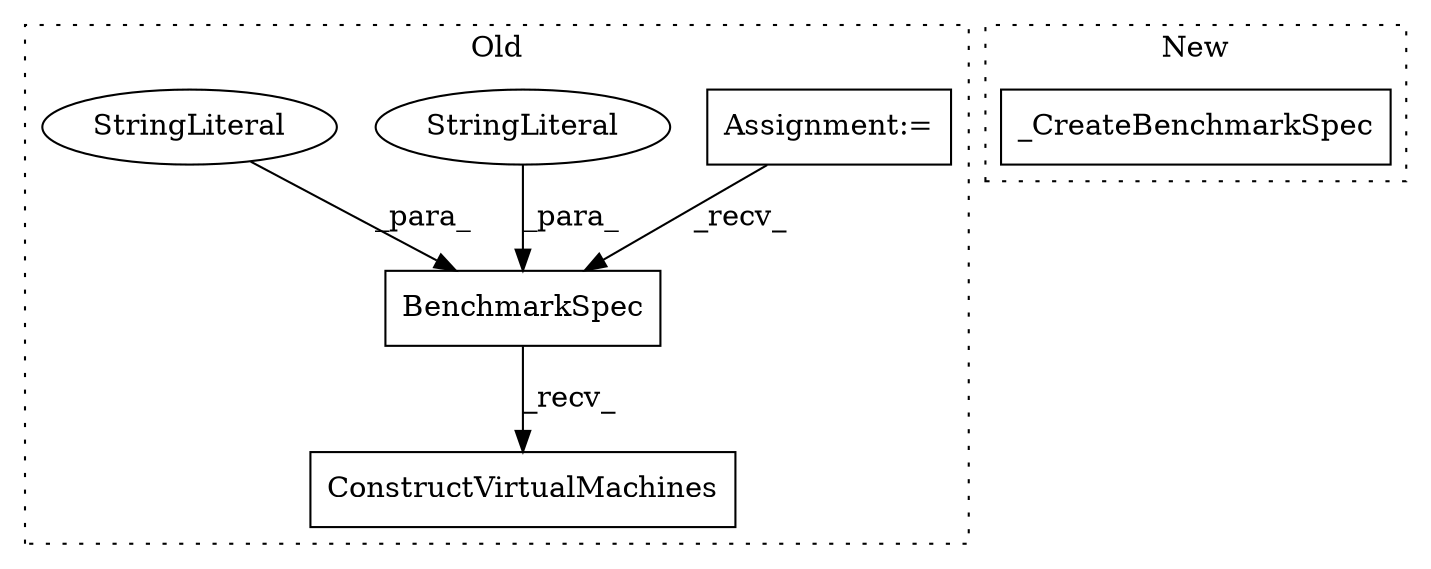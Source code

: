 digraph G {
subgraph cluster0 {
1 [label="ConstructVirtualMachines" a="32" s="2290" l="26" shape="box"];
3 [label="Assignment:=" a="7" s="1923" l="14" shape="box"];
4 [label="BenchmarkSpec" a="32" s="2245,2278" l="14,1" shape="box"];
5 [label="StringLiteral" a="45" s="2273" l="5" shape="ellipse"];
6 [label="StringLiteral" a="45" s="2266" l="6" shape="ellipse"];
label = "Old";
style="dotted";
}
subgraph cluster1 {
2 [label="_CreateBenchmarkSpec" a="32" s="3076,3103" l="21,1" shape="box"];
label = "New";
style="dotted";
}
3 -> 4 [label="_recv_"];
4 -> 1 [label="_recv_"];
5 -> 4 [label="_para_"];
6 -> 4 [label="_para_"];
}